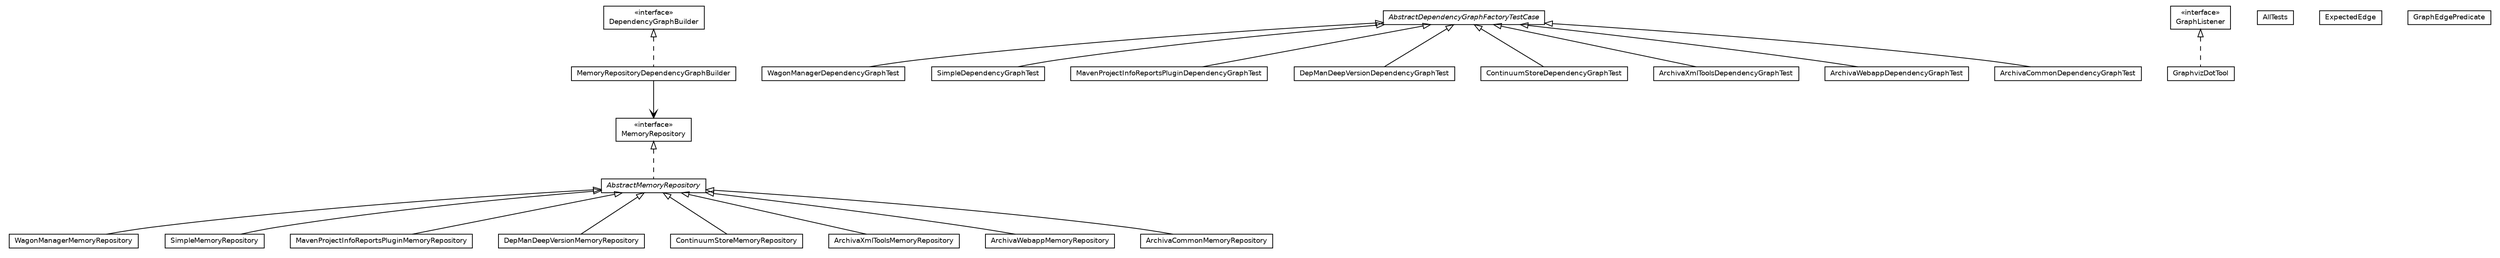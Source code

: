#!/usr/local/bin/dot
#
# Class diagram 
# Generated by UmlGraph version 4.6 (http://www.spinellis.gr/sw/umlgraph)
#

digraph G {
	edge [fontname="Helvetica",fontsize=10,labelfontname="Helvetica",labelfontsize=10];
	node [fontname="Helvetica",fontsize=10,shape=plaintext];
	// org.apache.maven.archiva.dependency.graph.WagonManagerMemoryRepository
	c7008 [label=<<table border="0" cellborder="1" cellspacing="0" cellpadding="2" port="p" href="./WagonManagerMemoryRepository.html">
		<tr><td><table border="0" cellspacing="0" cellpadding="1">
			<tr><td> WagonManagerMemoryRepository </td></tr>
		</table></td></tr>
		</table>>, fontname="Helvetica", fontcolor="black", fontsize=9.0];
	// org.apache.maven.archiva.dependency.graph.WagonManagerDependencyGraphTest
	c7009 [label=<<table border="0" cellborder="1" cellspacing="0" cellpadding="2" port="p" href="./WagonManagerDependencyGraphTest.html">
		<tr><td><table border="0" cellspacing="0" cellpadding="1">
			<tr><td> WagonManagerDependencyGraphTest </td></tr>
		</table></td></tr>
		</table>>, fontname="Helvetica", fontcolor="black", fontsize=9.0];
	// org.apache.maven.archiva.dependency.graph.SimpleMemoryRepository
	c7010 [label=<<table border="0" cellborder="1" cellspacing="0" cellpadding="2" port="p" href="./SimpleMemoryRepository.html">
		<tr><td><table border="0" cellspacing="0" cellpadding="1">
			<tr><td> SimpleMemoryRepository </td></tr>
		</table></td></tr>
		</table>>, fontname="Helvetica", fontcolor="black", fontsize=9.0];
	// org.apache.maven.archiva.dependency.graph.SimpleDependencyGraphTest
	c7011 [label=<<table border="0" cellborder="1" cellspacing="0" cellpadding="2" port="p" href="./SimpleDependencyGraphTest.html">
		<tr><td><table border="0" cellspacing="0" cellpadding="1">
			<tr><td> SimpleDependencyGraphTest </td></tr>
		</table></td></tr>
		</table>>, fontname="Helvetica", fontcolor="black", fontsize=9.0];
	// org.apache.maven.archiva.dependency.graph.MemoryRepositoryDependencyGraphBuilder
	c7012 [label=<<table border="0" cellborder="1" cellspacing="0" cellpadding="2" port="p" href="./MemoryRepositoryDependencyGraphBuilder.html">
		<tr><td><table border="0" cellspacing="0" cellpadding="1">
			<tr><td> MemoryRepositoryDependencyGraphBuilder </td></tr>
		</table></td></tr>
		</table>>, fontname="Helvetica", fontcolor="black", fontsize=9.0];
	// org.apache.maven.archiva.dependency.graph.MemoryRepository
	c7013 [label=<<table border="0" cellborder="1" cellspacing="0" cellpadding="2" port="p" href="./MemoryRepository.html">
		<tr><td><table border="0" cellspacing="0" cellpadding="1">
			<tr><td> &laquo;interface&raquo; </td></tr>
			<tr><td> MemoryRepository </td></tr>
		</table></td></tr>
		</table>>, fontname="Helvetica", fontcolor="black", fontsize=9.0];
	// org.apache.maven.archiva.dependency.graph.MavenProjectInfoReportsPluginMemoryRepository
	c7014 [label=<<table border="0" cellborder="1" cellspacing="0" cellpadding="2" port="p" href="./MavenProjectInfoReportsPluginMemoryRepository.html">
		<tr><td><table border="0" cellspacing="0" cellpadding="1">
			<tr><td> MavenProjectInfoReportsPluginMemoryRepository </td></tr>
		</table></td></tr>
		</table>>, fontname="Helvetica", fontcolor="black", fontsize=9.0];
	// org.apache.maven.archiva.dependency.graph.MavenProjectInfoReportsPluginDependencyGraphTest
	c7015 [label=<<table border="0" cellborder="1" cellspacing="0" cellpadding="2" port="p" href="./MavenProjectInfoReportsPluginDependencyGraphTest.html">
		<tr><td><table border="0" cellspacing="0" cellpadding="1">
			<tr><td> MavenProjectInfoReportsPluginDependencyGraphTest </td></tr>
		</table></td></tr>
		</table>>, fontname="Helvetica", fontcolor="black", fontsize=9.0];
	// org.apache.maven.archiva.dependency.graph.GraphvizDotTool
	c7016 [label=<<table border="0" cellborder="1" cellspacing="0" cellpadding="2" port="p" href="./GraphvizDotTool.html">
		<tr><td><table border="0" cellspacing="0" cellpadding="1">
			<tr><td> GraphvizDotTool </td></tr>
		</table></td></tr>
		</table>>, fontname="Helvetica", fontcolor="black", fontsize=9.0];
	// org.apache.maven.archiva.dependency.graph.DepManDeepVersionMemoryRepository
	c7017 [label=<<table border="0" cellborder="1" cellspacing="0" cellpadding="2" port="p" href="./DepManDeepVersionMemoryRepository.html">
		<tr><td><table border="0" cellspacing="0" cellpadding="1">
			<tr><td> DepManDeepVersionMemoryRepository </td></tr>
		</table></td></tr>
		</table>>, fontname="Helvetica", fontcolor="black", fontsize=9.0];
	// org.apache.maven.archiva.dependency.graph.DepManDeepVersionDependencyGraphTest
	c7018 [label=<<table border="0" cellborder="1" cellspacing="0" cellpadding="2" port="p" href="./DepManDeepVersionDependencyGraphTest.html">
		<tr><td><table border="0" cellspacing="0" cellpadding="1">
			<tr><td> DepManDeepVersionDependencyGraphTest </td></tr>
		</table></td></tr>
		</table>>, fontname="Helvetica", fontcolor="black", fontsize=9.0];
	// org.apache.maven.archiva.dependency.graph.ContinuumStoreMemoryRepository
	c7019 [label=<<table border="0" cellborder="1" cellspacing="0" cellpadding="2" port="p" href="./ContinuumStoreMemoryRepository.html">
		<tr><td><table border="0" cellspacing="0" cellpadding="1">
			<tr><td> ContinuumStoreMemoryRepository </td></tr>
		</table></td></tr>
		</table>>, fontname="Helvetica", fontcolor="black", fontsize=9.0];
	// org.apache.maven.archiva.dependency.graph.ContinuumStoreDependencyGraphTest
	c7020 [label=<<table border="0" cellborder="1" cellspacing="0" cellpadding="2" port="p" href="./ContinuumStoreDependencyGraphTest.html">
		<tr><td><table border="0" cellspacing="0" cellpadding="1">
			<tr><td> ContinuumStoreDependencyGraphTest </td></tr>
		</table></td></tr>
		</table>>, fontname="Helvetica", fontcolor="black", fontsize=9.0];
	// org.apache.maven.archiva.dependency.graph.ArchivaXmlToolsMemoryRepository
	c7021 [label=<<table border="0" cellborder="1" cellspacing="0" cellpadding="2" port="p" href="./ArchivaXmlToolsMemoryRepository.html">
		<tr><td><table border="0" cellspacing="0" cellpadding="1">
			<tr><td> ArchivaXmlToolsMemoryRepository </td></tr>
		</table></td></tr>
		</table>>, fontname="Helvetica", fontcolor="black", fontsize=9.0];
	// org.apache.maven.archiva.dependency.graph.ArchivaXmlToolsDependencyGraphTest
	c7022 [label=<<table border="0" cellborder="1" cellspacing="0" cellpadding="2" port="p" href="./ArchivaXmlToolsDependencyGraphTest.html">
		<tr><td><table border="0" cellspacing="0" cellpadding="1">
			<tr><td> ArchivaXmlToolsDependencyGraphTest </td></tr>
		</table></td></tr>
		</table>>, fontname="Helvetica", fontcolor="black", fontsize=9.0];
	// org.apache.maven.archiva.dependency.graph.ArchivaWebappMemoryRepository
	c7023 [label=<<table border="0" cellborder="1" cellspacing="0" cellpadding="2" port="p" href="./ArchivaWebappMemoryRepository.html">
		<tr><td><table border="0" cellspacing="0" cellpadding="1">
			<tr><td> ArchivaWebappMemoryRepository </td></tr>
		</table></td></tr>
		</table>>, fontname="Helvetica", fontcolor="black", fontsize=9.0];
	// org.apache.maven.archiva.dependency.graph.ArchivaWebappDependencyGraphTest
	c7024 [label=<<table border="0" cellborder="1" cellspacing="0" cellpadding="2" port="p" href="./ArchivaWebappDependencyGraphTest.html">
		<tr><td><table border="0" cellspacing="0" cellpadding="1">
			<tr><td> ArchivaWebappDependencyGraphTest </td></tr>
		</table></td></tr>
		</table>>, fontname="Helvetica", fontcolor="black", fontsize=9.0];
	// org.apache.maven.archiva.dependency.graph.ArchivaCommonMemoryRepository
	c7025 [label=<<table border="0" cellborder="1" cellspacing="0" cellpadding="2" port="p" href="./ArchivaCommonMemoryRepository.html">
		<tr><td><table border="0" cellspacing="0" cellpadding="1">
			<tr><td> ArchivaCommonMemoryRepository </td></tr>
		</table></td></tr>
		</table>>, fontname="Helvetica", fontcolor="black", fontsize=9.0];
	// org.apache.maven.archiva.dependency.graph.ArchivaCommonDependencyGraphTest
	c7026 [label=<<table border="0" cellborder="1" cellspacing="0" cellpadding="2" port="p" href="./ArchivaCommonDependencyGraphTest.html">
		<tr><td><table border="0" cellspacing="0" cellpadding="1">
			<tr><td> ArchivaCommonDependencyGraphTest </td></tr>
		</table></td></tr>
		</table>>, fontname="Helvetica", fontcolor="black", fontsize=9.0];
	// org.apache.maven.archiva.dependency.graph.AllTests
	c7027 [label=<<table border="0" cellborder="1" cellspacing="0" cellpadding="2" port="p" href="./AllTests.html">
		<tr><td><table border="0" cellspacing="0" cellpadding="1">
			<tr><td> AllTests </td></tr>
		</table></td></tr>
		</table>>, fontname="Helvetica", fontcolor="black", fontsize=9.0];
	// org.apache.maven.archiva.dependency.graph.AbstractMemoryRepository
	c7028 [label=<<table border="0" cellborder="1" cellspacing="0" cellpadding="2" port="p" href="./AbstractMemoryRepository.html">
		<tr><td><table border="0" cellspacing="0" cellpadding="1">
			<tr><td><font face="Helvetica-Oblique"> AbstractMemoryRepository </font></td></tr>
		</table></td></tr>
		</table>>, fontname="Helvetica", fontcolor="black", fontsize=9.0];
	// org.apache.maven.archiva.dependency.graph.AbstractDependencyGraphFactoryTestCase
	c7029 [label=<<table border="0" cellborder="1" cellspacing="0" cellpadding="2" port="p" href="./AbstractDependencyGraphFactoryTestCase.html">
		<tr><td><table border="0" cellspacing="0" cellpadding="1">
			<tr><td><font face="Helvetica-Oblique"> AbstractDependencyGraphFactoryTestCase </font></td></tr>
		</table></td></tr>
		</table>>, fontname="Helvetica", fontcolor="black", fontsize=9.0];
	// org.apache.maven.archiva.dependency.graph.AbstractDependencyGraphFactoryTestCase.ExpectedEdge
	c7030 [label=<<table border="0" cellborder="1" cellspacing="0" cellpadding="2" port="p" href="./AbstractDependencyGraphFactoryTestCase.ExpectedEdge.html">
		<tr><td><table border="0" cellspacing="0" cellpadding="1">
			<tr><td> ExpectedEdge </td></tr>
		</table></td></tr>
		</table>>, fontname="Helvetica", fontcolor="black", fontsize=9.0];
	// org.apache.maven.archiva.dependency.graph.AbstractDependencyGraphFactoryTestCase.GraphEdgePredicate
	c7031 [label=<<table border="0" cellborder="1" cellspacing="0" cellpadding="2" port="p" href="./AbstractDependencyGraphFactoryTestCase.GraphEdgePredicate.html">
		<tr><td><table border="0" cellspacing="0" cellpadding="1">
			<tr><td> GraphEdgePredicate </td></tr>
		</table></td></tr>
		</table>>, fontname="Helvetica", fontcolor="black", fontsize=9.0];
	//org.apache.maven.archiva.dependency.graph.WagonManagerMemoryRepository extends org.apache.maven.archiva.dependency.graph.AbstractMemoryRepository
	c7028:p -> c7008:p [dir=back,arrowtail=empty];
	//org.apache.maven.archiva.dependency.graph.WagonManagerDependencyGraphTest extends org.apache.maven.archiva.dependency.graph.AbstractDependencyGraphFactoryTestCase
	c7029:p -> c7009:p [dir=back,arrowtail=empty];
	//org.apache.maven.archiva.dependency.graph.SimpleMemoryRepository extends org.apache.maven.archiva.dependency.graph.AbstractMemoryRepository
	c7028:p -> c7010:p [dir=back,arrowtail=empty];
	//org.apache.maven.archiva.dependency.graph.SimpleDependencyGraphTest extends org.apache.maven.archiva.dependency.graph.AbstractDependencyGraphFactoryTestCase
	c7029:p -> c7011:p [dir=back,arrowtail=empty];
	//org.apache.maven.archiva.dependency.graph.MemoryRepositoryDependencyGraphBuilder implements org.apache.maven.archiva.dependency.graph.DependencyGraphBuilder
	c7097:p -> c7012:p [dir=back,arrowtail=empty,style=dashed];
	//org.apache.maven.archiva.dependency.graph.MavenProjectInfoReportsPluginMemoryRepository extends org.apache.maven.archiva.dependency.graph.AbstractMemoryRepository
	c7028:p -> c7014:p [dir=back,arrowtail=empty];
	//org.apache.maven.archiva.dependency.graph.MavenProjectInfoReportsPluginDependencyGraphTest extends org.apache.maven.archiva.dependency.graph.AbstractDependencyGraphFactoryTestCase
	c7029:p -> c7015:p [dir=back,arrowtail=empty];
	//org.apache.maven.archiva.dependency.graph.GraphvizDotTool implements org.apache.maven.archiva.dependency.graph.GraphListener
	c7098:p -> c7016:p [dir=back,arrowtail=empty,style=dashed];
	//org.apache.maven.archiva.dependency.graph.DepManDeepVersionMemoryRepository extends org.apache.maven.archiva.dependency.graph.AbstractMemoryRepository
	c7028:p -> c7017:p [dir=back,arrowtail=empty];
	//org.apache.maven.archiva.dependency.graph.DepManDeepVersionDependencyGraphTest extends org.apache.maven.archiva.dependency.graph.AbstractDependencyGraphFactoryTestCase
	c7029:p -> c7018:p [dir=back,arrowtail=empty];
	//org.apache.maven.archiva.dependency.graph.ContinuumStoreMemoryRepository extends org.apache.maven.archiva.dependency.graph.AbstractMemoryRepository
	c7028:p -> c7019:p [dir=back,arrowtail=empty];
	//org.apache.maven.archiva.dependency.graph.ContinuumStoreDependencyGraphTest extends org.apache.maven.archiva.dependency.graph.AbstractDependencyGraphFactoryTestCase
	c7029:p -> c7020:p [dir=back,arrowtail=empty];
	//org.apache.maven.archiva.dependency.graph.ArchivaXmlToolsMemoryRepository extends org.apache.maven.archiva.dependency.graph.AbstractMemoryRepository
	c7028:p -> c7021:p [dir=back,arrowtail=empty];
	//org.apache.maven.archiva.dependency.graph.ArchivaXmlToolsDependencyGraphTest extends org.apache.maven.archiva.dependency.graph.AbstractDependencyGraphFactoryTestCase
	c7029:p -> c7022:p [dir=back,arrowtail=empty];
	//org.apache.maven.archiva.dependency.graph.ArchivaWebappMemoryRepository extends org.apache.maven.archiva.dependency.graph.AbstractMemoryRepository
	c7028:p -> c7023:p [dir=back,arrowtail=empty];
	//org.apache.maven.archiva.dependency.graph.ArchivaWebappDependencyGraphTest extends org.apache.maven.archiva.dependency.graph.AbstractDependencyGraphFactoryTestCase
	c7029:p -> c7024:p [dir=back,arrowtail=empty];
	//org.apache.maven.archiva.dependency.graph.ArchivaCommonMemoryRepository extends org.apache.maven.archiva.dependency.graph.AbstractMemoryRepository
	c7028:p -> c7025:p [dir=back,arrowtail=empty];
	//org.apache.maven.archiva.dependency.graph.ArchivaCommonDependencyGraphTest extends org.apache.maven.archiva.dependency.graph.AbstractDependencyGraphFactoryTestCase
	c7029:p -> c7026:p [dir=back,arrowtail=empty];
	//org.apache.maven.archiva.dependency.graph.AbstractMemoryRepository implements org.apache.maven.archiva.dependency.graph.MemoryRepository
	c7013:p -> c7028:p [dir=back,arrowtail=empty,style=dashed];
	// org.apache.maven.archiva.dependency.graph.MemoryRepositoryDependencyGraphBuilder NAVASSOC org.apache.maven.archiva.dependency.graph.MemoryRepository
	c7012:p -> c7013:p [taillabel="", label="", headlabel="", fontname="Helvetica", fontcolor="black", fontsize=10.0, color="black", arrowhead=open];
	// org.apache.maven.archiva.dependency.graph.GraphListener
	c7098 [label=<<table border="0" cellborder="1" cellspacing="0" cellpadding="2" port="p" href="http://java.sun.com/j2se/1.4.2/docs/api/org/apache/maven/archiva/dependency/graph/GraphListener.html">
		<tr><td><table border="0" cellspacing="0" cellpadding="1">
			<tr><td> &laquo;interface&raquo; </td></tr>
			<tr><td> GraphListener </td></tr>
		</table></td></tr>
		</table>>, fontname="Helvetica", fontcolor="black", fontsize=9.0];
	// org.apache.maven.archiva.dependency.graph.DependencyGraphBuilder
	c7097 [label=<<table border="0" cellborder="1" cellspacing="0" cellpadding="2" port="p" href="http://java.sun.com/j2se/1.4.2/docs/api/org/apache/maven/archiva/dependency/graph/DependencyGraphBuilder.html">
		<tr><td><table border="0" cellspacing="0" cellpadding="1">
			<tr><td> &laquo;interface&raquo; </td></tr>
			<tr><td> DependencyGraphBuilder </td></tr>
		</table></td></tr>
		</table>>, fontname="Helvetica", fontcolor="black", fontsize=9.0];
}

